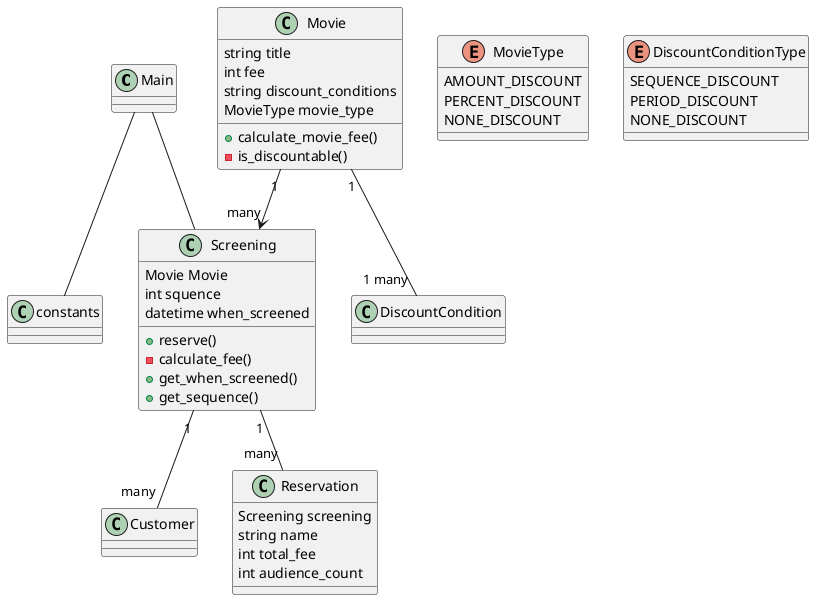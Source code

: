 @startuml
Main --Screening
Main --constants
Movie "1" --> "many" Screening
Movie "1" -- "1 many"  DiscountCondition
Screening "1" -- "many" Customer
Screening "1" -- "many" Reservation

class Screening{
    Movie Movie
    int squence
    datetime when_screened
    +reserve()
    -calculate_fee()
    +get_when_screened()
    +get_sequence()
}

Class Movie{
    string title
    int fee
    string discount_conditions
    MovieType movie_type

    +calculate_movie_fee()
    -is_discountable()
}

class Reservation{
    Screening screening
    string name
    int total_fee
    int audience_count

}

enum MovieType{
    AMOUNT_DISCOUNT
    PERCENT_DISCOUNT
    NONE_DISCOUNT
}

enum DiscountConditionType{
    SEQUENCE_DISCOUNT
    PERIOD_DISCOUNT
    NONE_DISCOUNT
}
@enduml